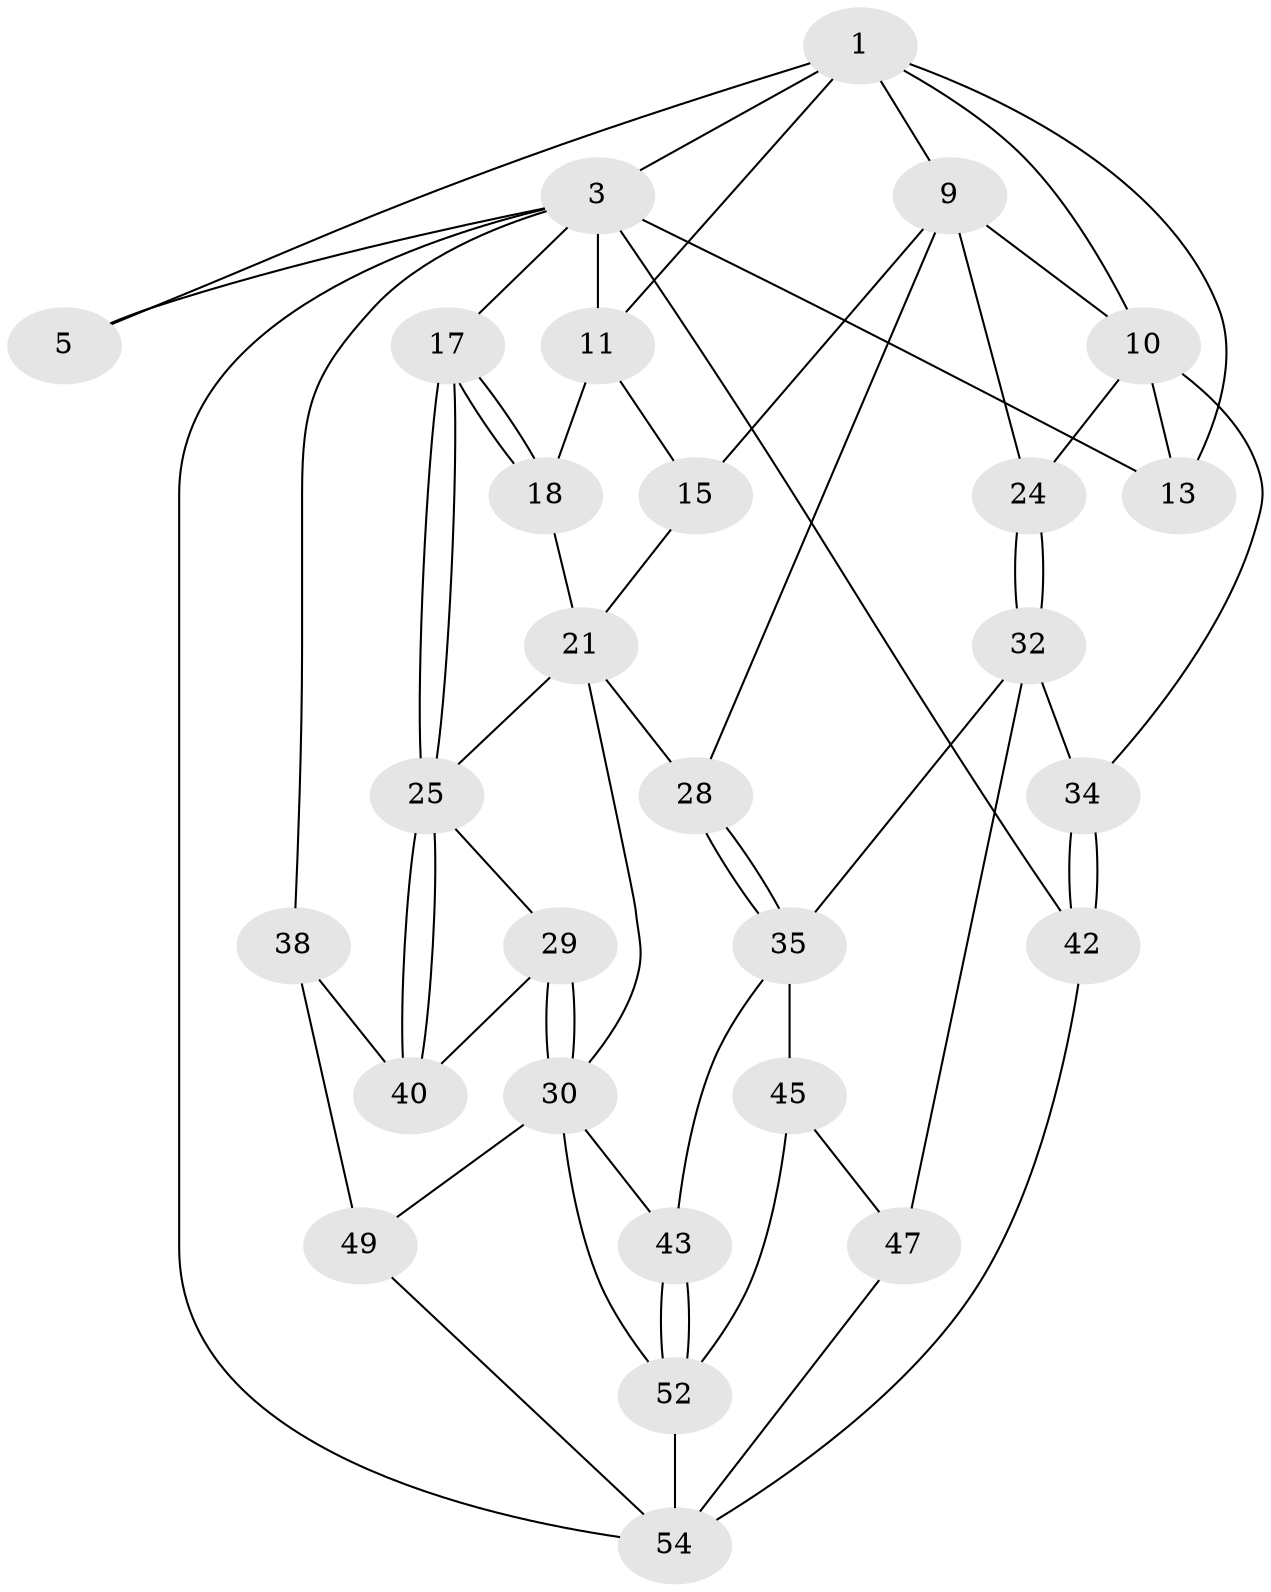 // original degree distribution, {3: 0.03571428571428571, 4: 0.19642857142857142, 6: 0.16071428571428573, 5: 0.6071428571428571}
// Generated by graph-tools (version 1.1) at 2025/21/03/04/25 18:21:11]
// undirected, 28 vertices, 61 edges
graph export_dot {
graph [start="1"]
  node [color=gray90,style=filled];
  1 [pos="+0.1741691893658902+0",super="+2+6"];
  3 [pos="+0+0",super="+12+4"];
  5 [pos="+0.041516030328546505+0.0320727834762491"];
  9 [pos="+0.25998856286551747+0.22704419448029187",super="+16"];
  10 [pos="+0.16943927811232812+0.22310655069573176",super="+19"];
  11 [pos="+0.6304883511022181+0",super="+14"];
  13 [pos="+0+0.08226715726743083"];
  15 [pos="+0.5728052378189404+0.2307548357995719"];
  17 [pos="+1+0.18849843738021815"];
  18 [pos="+0.8907936945123156+0.2589200813316367"];
  21 [pos="+0.7518837507091432+0.3200597974628087",super="+22"];
  24 [pos="+0.24024856214596885+0.4833365697596838"];
  25 [pos="+1+0.46580973852706836",super="+26"];
  28 [pos="+0.48553190259811135+0.5748809527185629"];
  29 [pos="+0.7266987837562848+0.6712320751070178"];
  30 [pos="+0.6669618661482226+0.6768918543551624",super="+31+51"];
  32 [pos="+0.11413181341218669+0.6411236523990875",super="+33"];
  34 [pos="+0+0.6812590137528766"];
  35 [pos="+0.352715899855703+0.6838206599626035",super="+36+44"];
  38 [pos="+1+0.9009016699354306",super="+39"];
  40 [pos="+1+0.6332241114183578",super="+41"];
  42 [pos="+0+1"];
  43 [pos="+0.528355749750963+0.8320753826798932"];
  45 [pos="+0.35293722888626283+0.8920655838499961",super="+46"];
  47 [pos="+0.17421439685768494+0.9125384575375928"];
  49 [pos="+0.8625092497149599+0.9088739675061618",super="+50"];
  52 [pos="+0.5493314981655276+0.9274195163887622",super="+53"];
  54 [pos="+0.38749602573871744+1",super="+56+55"];
  1 -- 3;
  1 -- 11;
  1 -- 9;
  1 -- 10;
  1 -- 13;
  1 -- 5;
  3 -- 42 [weight=2];
  3 -- 17;
  3 -- 54;
  3 -- 38;
  3 -- 11;
  3 -- 5;
  3 -- 13;
  9 -- 10;
  9 -- 24;
  9 -- 28;
  9 -- 15;
  10 -- 24;
  10 -- 34;
  10 -- 13;
  11 -- 18;
  11 -- 15;
  15 -- 21;
  17 -- 18;
  17 -- 18;
  17 -- 25;
  17 -- 25;
  18 -- 21;
  21 -- 25;
  21 -- 28;
  21 -- 30;
  24 -- 32;
  24 -- 32;
  25 -- 40;
  25 -- 40;
  25 -- 29;
  28 -- 35;
  28 -- 35;
  29 -- 30;
  29 -- 30;
  29 -- 40;
  30 -- 43;
  30 -- 49;
  30 -- 52;
  32 -- 35;
  32 -- 34;
  32 -- 47;
  34 -- 42;
  34 -- 42;
  35 -- 45 [weight=2];
  35 -- 43;
  38 -- 49 [weight=2];
  38 -- 40 [weight=2];
  42 -- 54;
  43 -- 52;
  43 -- 52;
  45 -- 47;
  45 -- 52;
  47 -- 54;
  49 -- 54;
  52 -- 54;
}
